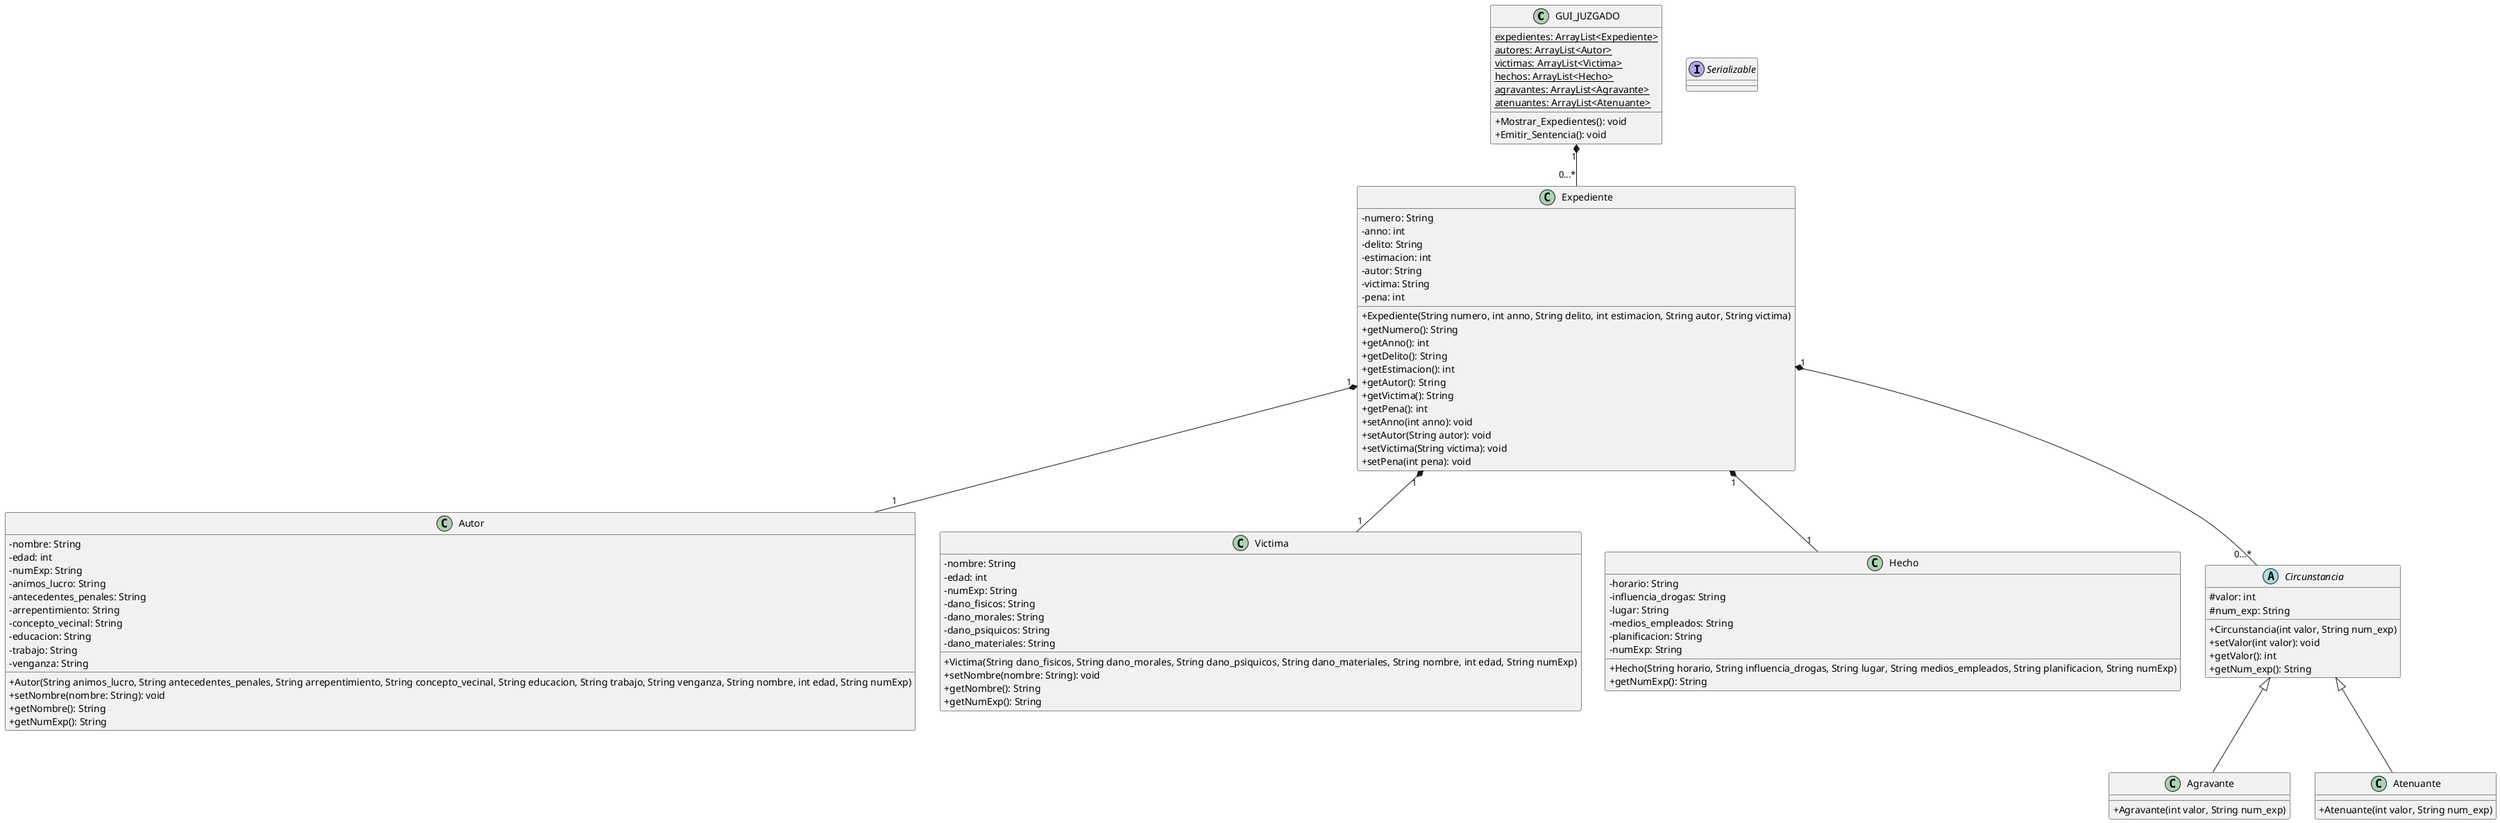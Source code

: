 @startuml
skinparam ClassAttributeIconSize 0

class GUI_JUZGADO{
    {static} expedientes: ArrayList<Expediente>
    {static} autores: ArrayList<Autor>
    {static} victimas: ArrayList<Victima>
    {static} hechos: ArrayList<Hecho>
    {static} agravantes: ArrayList<Agravante>
    {static} atenuantes: ArrayList<Atenuante>

    +Mostrar_Expedientes(): void
    +Emitir_Sentencia(): void
}

class Expediente{
    -numero: String
    -anno: int
    -delito: String
    -estimacion: int
    -autor: String
    -victima: String
    -pena: int

    +Expediente(String numero, int anno, String delito, int estimacion, String autor, String victima)
    +getNumero(): String
    +getAnno(): int
    +getDelito(): String
    +getEstimacion(): int
    +getAutor(): String
    +getVictima(): String
    +getPena(): int
    +setAnno(int anno): void
    +setAutor(String autor): void
    +setVictima(String victima): void
    +setPena(int pena): void
}

class Autor{
    -nombre: String
    -edad: int
    -numExp: String
    -animos_lucro: String
    -antecedentes_penales: String
    -arrepentimiento: String
    -concepto_vecinal: String
    -educacion: String
    -trabajo: String
    -venganza: String

    +Autor(String animos_lucro, String antecedentes_penales, String arrepentimiento, String concepto_vecinal, String educacion, String trabajo, String venganza, String nombre, int edad, String numExp)
    +setNombre(nombre: String): void
    +getNombre(): String
    +getNumExp(): String
}

class Victima{
    -nombre: String
    -edad: int
    -numExp: String
    -dano_fisicos: String
    -dano_morales: String
    -dano_psiquicos: String
    -dano_materiales: String

    +Victima(String dano_fisicos, String dano_morales, String dano_psiquicos, String dano_materiales, String nombre, int edad, String numExp)
    +setNombre(nombre: String): void
    +getNombre(): String
    +getNumExp(): String
}

class Hecho{
    -horario: String
    -influencia_drogas: String
    -lugar: String
    -medios_empleados: String
    -planificacion: String
    -numExp: String

    +Hecho(String horario, String influencia_drogas, String lugar, String medios_empleados, String planificacion, String numExp)
    +getNumExp(): String
}

abstract class Circunstancia{
    #valor: int
    #num_exp: String

    +Circunstancia(int valor, String num_exp)
    +setValor(int valor): void
    +getValor(): int
    +getNum_exp(): String
}

class Agravante{
    +Agravante(int valor, String num_exp)
}

class Atenuante{
    +Atenuante(int valor, String num_exp)
}

interface Serializable

Circunstancia <|-- Agravante
Circunstancia <|-- Atenuante
Expediente "1" *-- "0...*" Circunstancia
Expediente "1" *-- "1" Autor
Expediente "1" *-- "1" Victima
Expediente "1" *-- "1" Hecho
GUI_JUZGADO "1" *-- "0...*" Expediente

@enduml